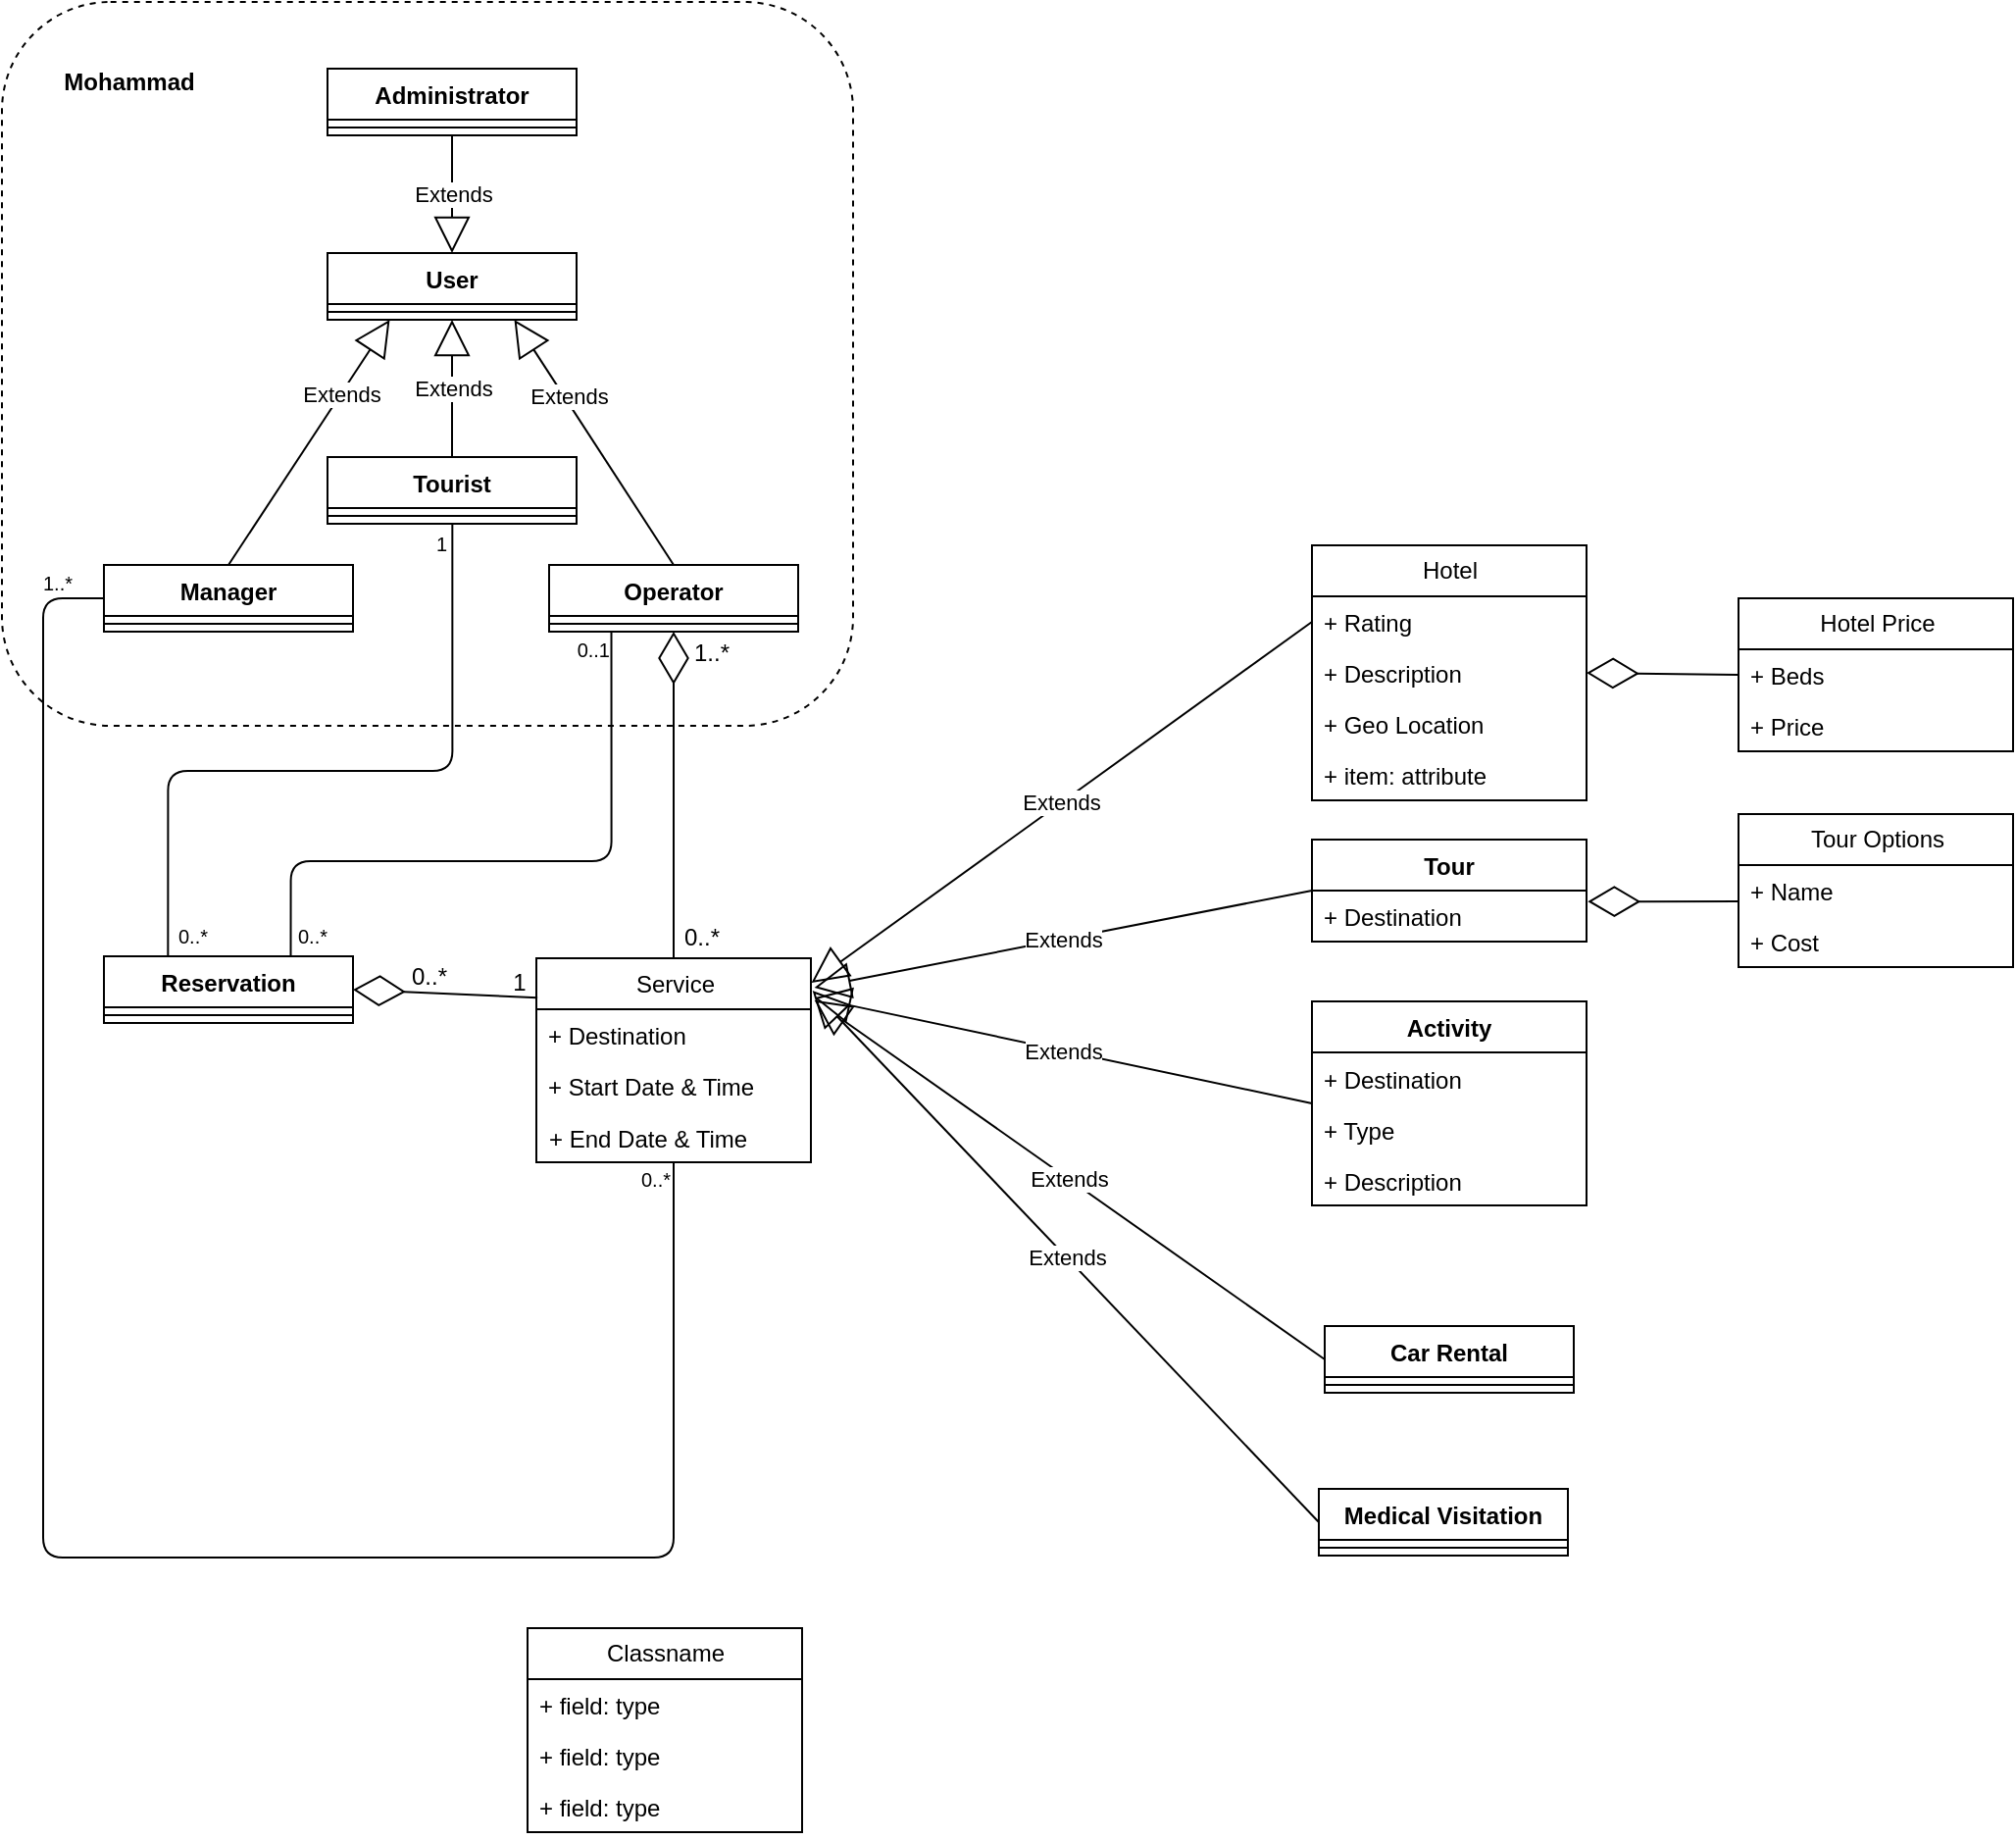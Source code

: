 <mxfile version="12.3.3" type="github" pages="1">
  <diagram name="Page-1" id="929967ad-93f9-6ef4-fab6-5d389245f69c">
    <mxGraphModel dx="1005" dy="547" grid="0" gridSize="10" guides="1" tooltips="1" connect="1" arrows="1" fold="1" page="0" pageScale="1.5" pageWidth="1169" pageHeight="826" background="none" math="0" shadow="0">
      <root>
        <mxCell id="0" style=";html=1;"/>
        <mxCell id="1" style=";html=1;" parent="0"/>
        <mxCell id="-p7RqJdtG0hPDVoNJEHc-12" value="Tourist" style="swimlane;fontStyle=1;align=center;verticalAlign=top;childLayout=stackLayout;horizontal=1;startSize=26;horizontalStack=0;resizeParent=1;resizeParentMax=0;resizeLast=0;collapsible=1;marginBottom=0;" vertex="1" parent="1">
          <mxGeometry x="209" y="451" width="127" height="34" as="geometry"/>
        </mxCell>
        <mxCell id="-p7RqJdtG0hPDVoNJEHc-14" value="" style="line;strokeWidth=1;fillColor=none;align=left;verticalAlign=middle;spacingTop=-1;spacingLeft=3;spacingRight=3;rotatable=0;labelPosition=right;points=[];portConstraint=eastwest;" vertex="1" parent="-p7RqJdtG0hPDVoNJEHc-12">
          <mxGeometry y="26" width="127" height="8" as="geometry"/>
        </mxCell>
        <mxCell id="-p7RqJdtG0hPDVoNJEHc-21" value="User" style="swimlane;fontStyle=1;align=center;verticalAlign=top;childLayout=stackLayout;horizontal=1;startSize=26;horizontalStack=0;resizeParent=1;resizeParentMax=0;resizeLast=0;collapsible=1;marginBottom=0;" vertex="1" parent="1">
          <mxGeometry x="209" y="347" width="127" height="34" as="geometry"/>
        </mxCell>
        <mxCell id="-p7RqJdtG0hPDVoNJEHc-22" value="" style="line;strokeWidth=1;fillColor=none;align=left;verticalAlign=middle;spacingTop=-1;spacingLeft=3;spacingRight=3;rotatable=0;labelPosition=right;points=[];portConstraint=eastwest;" vertex="1" parent="-p7RqJdtG0hPDVoNJEHc-21">
          <mxGeometry y="26" width="127" height="8" as="geometry"/>
        </mxCell>
        <mxCell id="-p7RqJdtG0hPDVoNJEHc-23" value="Extends" style="endArrow=block;endSize=16;endFill=0;html=1;entryX=0.5;entryY=1;entryDx=0;entryDy=0;exitX=0.5;exitY=0;exitDx=0;exitDy=0;" edge="1" parent="1" source="-p7RqJdtG0hPDVoNJEHc-12" target="-p7RqJdtG0hPDVoNJEHc-21">
          <mxGeometry width="160" relative="1" as="geometry">
            <mxPoint x="209" y="546" as="sourcePoint"/>
            <mxPoint x="369" y="546" as="targetPoint"/>
          </mxGeometry>
        </mxCell>
        <mxCell id="-p7RqJdtG0hPDVoNJEHc-26" value="Manager&#xa;" style="swimlane;fontStyle=1;align=center;verticalAlign=top;childLayout=stackLayout;horizontal=1;startSize=26;horizontalStack=0;resizeParent=1;resizeParentMax=0;resizeLast=0;collapsible=1;marginBottom=0;" vertex="1" parent="1">
          <mxGeometry x="95" y="506" width="127" height="34" as="geometry"/>
        </mxCell>
        <mxCell id="-p7RqJdtG0hPDVoNJEHc-27" value="" style="line;strokeWidth=1;fillColor=none;align=left;verticalAlign=middle;spacingTop=-1;spacingLeft=3;spacingRight=3;rotatable=0;labelPosition=right;points=[];portConstraint=eastwest;" vertex="1" parent="-p7RqJdtG0hPDVoNJEHc-26">
          <mxGeometry y="26" width="127" height="8" as="geometry"/>
        </mxCell>
        <mxCell id="-p7RqJdtG0hPDVoNJEHc-28" value="Extends" style="endArrow=block;endSize=16;endFill=0;html=1;exitX=0.5;exitY=0;exitDx=0;exitDy=0;entryX=0.25;entryY=1;entryDx=0;entryDy=0;" edge="1" parent="1" source="-p7RqJdtG0hPDVoNJEHc-26" target="-p7RqJdtG0hPDVoNJEHc-21">
          <mxGeometry x="0.383" y="-1" width="160" relative="1" as="geometry">
            <mxPoint x="378" y="546" as="sourcePoint"/>
            <mxPoint x="317" y="396" as="targetPoint"/>
            <mxPoint y="-1" as="offset"/>
          </mxGeometry>
        </mxCell>
        <mxCell id="-p7RqJdtG0hPDVoNJEHc-29" value="Operator" style="swimlane;fontStyle=1;align=center;verticalAlign=top;childLayout=stackLayout;horizontal=1;startSize=26;horizontalStack=0;resizeParent=1;resizeParentMax=0;resizeLast=0;collapsible=1;marginBottom=0;" vertex="1" parent="1">
          <mxGeometry x="322" y="506" width="127" height="34" as="geometry"/>
        </mxCell>
        <mxCell id="-p7RqJdtG0hPDVoNJEHc-30" value="" style="line;strokeWidth=1;fillColor=none;align=left;verticalAlign=middle;spacingTop=-1;spacingLeft=3;spacingRight=3;rotatable=0;labelPosition=right;points=[];portConstraint=eastwest;" vertex="1" parent="-p7RqJdtG0hPDVoNJEHc-29">
          <mxGeometry y="26" width="127" height="8" as="geometry"/>
        </mxCell>
        <mxCell id="-p7RqJdtG0hPDVoNJEHc-31" value="Extends" style="endArrow=block;endSize=16;endFill=0;html=1;exitX=0.5;exitY=0;exitDx=0;exitDy=0;entryX=0.75;entryY=1;entryDx=0;entryDy=0;" edge="1" parent="1" source="-p7RqJdtG0hPDVoNJEHc-29" target="-p7RqJdtG0hPDVoNJEHc-21">
          <mxGeometry x="0.358" y="-2" width="160" relative="1" as="geometry">
            <mxPoint x="473" y="444" as="sourcePoint"/>
            <mxPoint x="619.75" y="262" as="targetPoint"/>
            <mxPoint as="offset"/>
          </mxGeometry>
        </mxCell>
        <mxCell id="-p7RqJdtG0hPDVoNJEHc-34" value="Administrator" style="swimlane;fontStyle=1;align=center;verticalAlign=top;childLayout=stackLayout;horizontal=1;startSize=26;horizontalStack=0;resizeParent=1;resizeParentMax=0;resizeLast=0;collapsible=1;marginBottom=0;" vertex="1" parent="1">
          <mxGeometry x="209" y="253" width="127" height="34" as="geometry"/>
        </mxCell>
        <mxCell id="-p7RqJdtG0hPDVoNJEHc-35" value="" style="line;strokeWidth=1;fillColor=none;align=left;verticalAlign=middle;spacingTop=-1;spacingLeft=3;spacingRight=3;rotatable=0;labelPosition=right;points=[];portConstraint=eastwest;" vertex="1" parent="-p7RqJdtG0hPDVoNJEHc-34">
          <mxGeometry y="26" width="127" height="8" as="geometry"/>
        </mxCell>
        <mxCell id="-p7RqJdtG0hPDVoNJEHc-36" value="Extends" style="endArrow=block;endSize=16;endFill=0;html=1;entryX=0.5;entryY=0;entryDx=0;entryDy=0;exitX=0.5;exitY=1;exitDx=0;exitDy=0;" edge="1" parent="1" source="-p7RqJdtG0hPDVoNJEHc-34" target="-p7RqJdtG0hPDVoNJEHc-21">
          <mxGeometry width="160" relative="1" as="geometry">
            <mxPoint x="95" y="601" as="sourcePoint"/>
            <mxPoint x="255" y="601" as="targetPoint"/>
          </mxGeometry>
        </mxCell>
        <mxCell id="-p7RqJdtG0hPDVoNJEHc-68" value="Reservation" style="swimlane;fontStyle=1;align=center;verticalAlign=top;childLayout=stackLayout;horizontal=1;startSize=26;horizontalStack=0;resizeParent=1;resizeParentMax=0;resizeLast=0;collapsible=1;marginBottom=0;" vertex="1" parent="1">
          <mxGeometry x="95" y="705.5" width="127" height="34" as="geometry"/>
        </mxCell>
        <mxCell id="-p7RqJdtG0hPDVoNJEHc-69" value="" style="line;strokeWidth=1;fillColor=none;align=left;verticalAlign=middle;spacingTop=-1;spacingLeft=3;spacingRight=3;rotatable=0;labelPosition=right;points=[];portConstraint=eastwest;" vertex="1" parent="-p7RqJdtG0hPDVoNJEHc-68">
          <mxGeometry y="26" width="127" height="8" as="geometry"/>
        </mxCell>
        <mxCell id="-p7RqJdtG0hPDVoNJEHc-74" value="Tour" style="swimlane;fontStyle=1;align=center;verticalAlign=top;childLayout=stackLayout;horizontal=1;startSize=26;horizontalStack=0;resizeParent=1;resizeParentMax=0;resizeLast=0;collapsible=1;marginBottom=0;labelBackgroundColor=none;strokeWidth=1;" vertex="1" parent="1">
          <mxGeometry x="711" y="646" width="140" height="52" as="geometry"/>
        </mxCell>
        <mxCell id="-p7RqJdtG0hPDVoNJEHc-144" value="&lt;div&gt;+ Destination&lt;/div&gt;" style="text;strokeColor=none;fillColor=none;align=left;verticalAlign=top;spacingLeft=4;spacingRight=4;overflow=hidden;rotatable=0;points=[[0,0.5],[1,0.5]];portConstraint=eastwest;dashed=1;labelBackgroundColor=none;html=1;" vertex="1" parent="-p7RqJdtG0hPDVoNJEHc-74">
          <mxGeometry y="26" width="140" height="26" as="geometry"/>
        </mxCell>
        <mxCell id="-p7RqJdtG0hPDVoNJEHc-76" value="Activity" style="swimlane;fontStyle=1;align=center;verticalAlign=top;childLayout=stackLayout;horizontal=1;startSize=26;horizontalStack=0;resizeParent=1;resizeParentMax=0;resizeLast=0;collapsible=1;marginBottom=0;labelBackgroundColor=none;strokeWidth=1;" vertex="1" parent="1">
          <mxGeometry x="711" y="728.5" width="140" height="104" as="geometry"/>
        </mxCell>
        <mxCell id="-p7RqJdtG0hPDVoNJEHc-151" value="+ Destination" style="text;strokeColor=none;fillColor=none;align=left;verticalAlign=top;spacingLeft=4;spacingRight=4;overflow=hidden;rotatable=0;points=[[0,0.5],[1,0.5]];portConstraint=eastwest;labelBackgroundColor=none;html=1;" vertex="1" parent="-p7RqJdtG0hPDVoNJEHc-76">
          <mxGeometry y="26" width="140" height="26" as="geometry"/>
        </mxCell>
        <mxCell id="-p7RqJdtG0hPDVoNJEHc-152" value="+ Type" style="text;strokeColor=none;fillColor=none;align=left;verticalAlign=top;spacingLeft=4;spacingRight=4;overflow=hidden;rotatable=0;points=[[0,0.5],[1,0.5]];portConstraint=eastwest;labelBackgroundColor=none;html=1;" vertex="1" parent="-p7RqJdtG0hPDVoNJEHc-76">
          <mxGeometry y="52" width="140" height="26" as="geometry"/>
        </mxCell>
        <mxCell id="-p7RqJdtG0hPDVoNJEHc-154" value="+ Description" style="text;strokeColor=none;fillColor=none;align=left;verticalAlign=top;spacingLeft=4;spacingRight=4;overflow=hidden;rotatable=0;points=[[0,0.5],[1,0.5]];portConstraint=eastwest;labelBackgroundColor=none;html=1;" vertex="1" parent="-p7RqJdtG0hPDVoNJEHc-76">
          <mxGeometry y="78" width="140" height="26" as="geometry"/>
        </mxCell>
        <mxCell id="-p7RqJdtG0hPDVoNJEHc-78" value="Car Rental" style="swimlane;fontStyle=1;align=center;verticalAlign=top;childLayout=stackLayout;horizontal=1;startSize=26;horizontalStack=0;resizeParent=1;resizeParentMax=0;resizeLast=0;collapsible=1;marginBottom=0;labelBackgroundColor=none;" vertex="1" parent="1">
          <mxGeometry x="717.5" y="894" width="127" height="34" as="geometry"/>
        </mxCell>
        <mxCell id="-p7RqJdtG0hPDVoNJEHc-79" value="" style="line;strokeWidth=1;fillColor=none;align=left;verticalAlign=middle;spacingTop=-1;spacingLeft=3;spacingRight=3;rotatable=0;labelPosition=right;points=[];portConstraint=eastwest;" vertex="1" parent="-p7RqJdtG0hPDVoNJEHc-78">
          <mxGeometry y="26" width="127" height="8" as="geometry"/>
        </mxCell>
        <mxCell id="-p7RqJdtG0hPDVoNJEHc-80" value="Medical Visitation" style="swimlane;fontStyle=1;align=center;verticalAlign=top;childLayout=stackLayout;horizontal=1;startSize=26;horizontalStack=0;resizeParent=1;resizeParentMax=0;resizeLast=0;collapsible=1;marginBottom=0;labelBackgroundColor=none;" vertex="1" parent="1">
          <mxGeometry x="714.5" y="977" width="127" height="34" as="geometry"/>
        </mxCell>
        <mxCell id="-p7RqJdtG0hPDVoNJEHc-81" value="" style="line;strokeWidth=1;fillColor=none;align=left;verticalAlign=middle;spacingTop=-1;spacingLeft=3;spacingRight=3;rotatable=0;labelPosition=right;points=[];portConstraint=eastwest;" vertex="1" parent="-p7RqJdtG0hPDVoNJEHc-80">
          <mxGeometry y="26" width="127" height="8" as="geometry"/>
        </mxCell>
        <mxCell id="-p7RqJdtG0hPDVoNJEHc-82" value="Extends" style="endArrow=block;endSize=16;endFill=0;html=1;entryX=1.002;entryY=0.12;entryDx=0;entryDy=0;exitX=0;exitY=0.5;exitDx=0;exitDy=0;entryPerimeter=0;" edge="1" parent="1" source="-p7RqJdtG0hPDVoNJEHc-128" target="-p7RqJdtG0hPDVoNJEHc-122">
          <mxGeometry width="160" relative="1" as="geometry">
            <mxPoint x="337.5" y="826.5" as="sourcePoint"/>
            <mxPoint x="449" y="735" as="targetPoint"/>
          </mxGeometry>
        </mxCell>
        <mxCell id="-p7RqJdtG0hPDVoNJEHc-83" value="Extends" style="endArrow=block;endSize=16;endFill=0;html=1;entryX=1.013;entryY=0.144;entryDx=0;entryDy=0;exitX=0;exitY=0.5;exitDx=0;exitDy=0;entryPerimeter=0;" edge="1" parent="1" source="-p7RqJdtG0hPDVoNJEHc-74" target="-p7RqJdtG0hPDVoNJEHc-122">
          <mxGeometry width="160" relative="1" as="geometry">
            <mxPoint x="563" y="611" as="sourcePoint"/>
            <mxPoint x="449" y="764" as="targetPoint"/>
          </mxGeometry>
        </mxCell>
        <mxCell id="-p7RqJdtG0hPDVoNJEHc-84" value="Extends" style="endArrow=block;endSize=16;endFill=0;html=1;exitX=0;exitY=0.5;exitDx=0;exitDy=0;entryX=1.013;entryY=0.194;entryDx=0;entryDy=0;entryPerimeter=0;" edge="1" parent="1" source="-p7RqJdtG0hPDVoNJEHc-76" target="-p7RqJdtG0hPDVoNJEHc-122">
          <mxGeometry width="160" relative="1" as="geometry">
            <mxPoint x="563" y="671" as="sourcePoint"/>
            <mxPoint x="449" y="764" as="targetPoint"/>
          </mxGeometry>
        </mxCell>
        <mxCell id="-p7RqJdtG0hPDVoNJEHc-85" value="Extends" style="endArrow=block;endSize=16;endFill=0;html=1;exitX=0;exitY=0.5;exitDx=0;exitDy=0;entryX=1.013;entryY=0.205;entryDx=0;entryDy=0;entryPerimeter=0;" edge="1" parent="1" source="-p7RqJdtG0hPDVoNJEHc-78" target="-p7RqJdtG0hPDVoNJEHc-122">
          <mxGeometry width="160" relative="1" as="geometry">
            <mxPoint x="563" y="730" as="sourcePoint"/>
            <mxPoint x="447.984" y="751.82" as="targetPoint"/>
          </mxGeometry>
        </mxCell>
        <mxCell id="-p7RqJdtG0hPDVoNJEHc-86" value="Extends" style="endArrow=block;endSize=16;endFill=0;html=1;entryX=1.006;entryY=0.159;entryDx=0;entryDy=0;exitX=0;exitY=0.5;exitDx=0;exitDy=0;entryPerimeter=0;" edge="1" parent="1" source="-p7RqJdtG0hPDVoNJEHc-80" target="-p7RqJdtG0hPDVoNJEHc-122">
          <mxGeometry width="160" relative="1" as="geometry">
            <mxPoint x="563" y="792" as="sourcePoint"/>
            <mxPoint x="449" y="793" as="targetPoint"/>
          </mxGeometry>
        </mxCell>
        <mxCell id="-p7RqJdtG0hPDVoNJEHc-87" value="" style="endArrow=diamondThin;endFill=0;endSize=24;html=1;entryX=1;entryY=0.5;entryDx=0;entryDy=0;exitX=0.004;exitY=0.193;exitDx=0;exitDy=0;exitPerimeter=0;" edge="1" parent="1" source="-p7RqJdtG0hPDVoNJEHc-122" target="-p7RqJdtG0hPDVoNJEHc-68">
          <mxGeometry width="160" relative="1" as="geometry">
            <mxPoint x="322" y="764" as="sourcePoint"/>
            <mxPoint x="345.5" y="798.5" as="targetPoint"/>
          </mxGeometry>
        </mxCell>
        <mxCell id="-p7RqJdtG0hPDVoNJEHc-88" value="1..*" style="text;html=1;strokeColor=none;fillColor=none;align=center;verticalAlign=middle;whiteSpace=wrap;rounded=0;labelBackgroundColor=none;" vertex="1" parent="1">
          <mxGeometry x="391" y="541" width="28" height="20" as="geometry"/>
        </mxCell>
        <mxCell id="-p7RqJdtG0hPDVoNJEHc-89" value="1" style="text;html=1;strokeColor=none;fillColor=none;align=center;verticalAlign=middle;whiteSpace=wrap;rounded=0;labelBackgroundColor=none;" vertex="1" parent="1">
          <mxGeometry x="293" y="708.5" width="28" height="20" as="geometry"/>
        </mxCell>
        <mxCell id="-p7RqJdtG0hPDVoNJEHc-92" value="" style="endArrow=none;html=1;edgeStyle=orthogonalEdgeStyle;entryX=0.5;entryY=1;entryDx=0;entryDy=0;exitX=0.25;exitY=0;exitDx=0;exitDy=0;" edge="1" parent="1">
          <mxGeometry relative="1" as="geometry">
            <mxPoint x="127.667" y="705.333" as="sourcePoint"/>
            <mxPoint x="272.667" y="485.333" as="targetPoint"/>
            <Array as="points">
              <mxPoint x="127.5" y="611"/>
              <mxPoint x="272.5" y="611"/>
            </Array>
          </mxGeometry>
        </mxCell>
        <mxCell id="-p7RqJdtG0hPDVoNJEHc-93" value="0..*" style="resizable=0;html=1;align=left;verticalAlign=bottom;labelBackgroundColor=#ffffff;fontSize=10;" connectable="0" vertex="1" parent="-p7RqJdtG0hPDVoNJEHc-92">
          <mxGeometry x="-1" relative="1" as="geometry">
            <mxPoint x="3" y="-2" as="offset"/>
          </mxGeometry>
        </mxCell>
        <mxCell id="-p7RqJdtG0hPDVoNJEHc-94" value="1" style="resizable=0;html=1;align=right;verticalAlign=bottom;labelBackgroundColor=#ffffff;fontSize=10;" connectable="0" vertex="1" parent="-p7RqJdtG0hPDVoNJEHc-92">
          <mxGeometry x="1" relative="1" as="geometry">
            <mxPoint x="-2" y="18" as="offset"/>
          </mxGeometry>
        </mxCell>
        <mxCell id="-p7RqJdtG0hPDVoNJEHc-95" value="" style="endArrow=none;html=1;edgeStyle=orthogonalEdgeStyle;exitX=0.75;exitY=0;exitDx=0;exitDy=0;entryX=0.25;entryY=1;entryDx=0;entryDy=0;" edge="1" parent="1" source="-p7RqJdtG0hPDVoNJEHc-68" target="-p7RqJdtG0hPDVoNJEHc-29">
          <mxGeometry relative="1" as="geometry">
            <mxPoint x="178.5" y="798.5" as="sourcePoint"/>
            <mxPoint x="350" y="564" as="targetPoint"/>
            <Array as="points">
              <mxPoint x="191" y="657"/>
              <mxPoint x="354" y="657"/>
            </Array>
          </mxGeometry>
        </mxCell>
        <mxCell id="-p7RqJdtG0hPDVoNJEHc-96" value="0..*" style="resizable=0;html=1;align=left;verticalAlign=bottom;labelBackgroundColor=#ffffff;fontSize=10;" connectable="0" vertex="1" parent="-p7RqJdtG0hPDVoNJEHc-95">
          <mxGeometry x="-1" relative="1" as="geometry">
            <mxPoint x="2" y="-2" as="offset"/>
          </mxGeometry>
        </mxCell>
        <mxCell id="-p7RqJdtG0hPDVoNJEHc-97" value="0..1" style="resizable=0;html=1;align=right;verticalAlign=bottom;labelBackgroundColor=#ffffff;fontSize=10;" connectable="0" vertex="1" parent="-p7RqJdtG0hPDVoNJEHc-95">
          <mxGeometry x="1" relative="1" as="geometry">
            <mxPoint y="17" as="offset"/>
          </mxGeometry>
        </mxCell>
        <mxCell id="-p7RqJdtG0hPDVoNJEHc-98" value="" style="endArrow=none;html=1;edgeStyle=orthogonalEdgeStyle;entryX=0.5;entryY=1;entryDx=0;entryDy=0;exitX=0;exitY=0.5;exitDx=0;exitDy=0;" edge="1" parent="1" source="-p7RqJdtG0hPDVoNJEHc-26" target="-p7RqJdtG0hPDVoNJEHc-122">
          <mxGeometry relative="1" as="geometry">
            <mxPoint x="171" y="553" as="sourcePoint"/>
            <mxPoint x="386" y="822" as="targetPoint"/>
            <Array as="points">
              <mxPoint x="64" y="523"/>
              <mxPoint x="64" y="1012"/>
              <mxPoint x="386" y="1012"/>
            </Array>
          </mxGeometry>
        </mxCell>
        <mxCell id="-p7RqJdtG0hPDVoNJEHc-99" value="1..*" style="resizable=0;html=1;align=left;verticalAlign=bottom;labelBackgroundColor=#ffffff;fontSize=10;" connectable="0" vertex="1" parent="-p7RqJdtG0hPDVoNJEHc-98">
          <mxGeometry x="-1" relative="1" as="geometry">
            <mxPoint x="-33.5" as="offset"/>
          </mxGeometry>
        </mxCell>
        <mxCell id="-p7RqJdtG0hPDVoNJEHc-100" value="0..*" style="resizable=0;html=1;align=right;verticalAlign=bottom;labelBackgroundColor=#ffffff;fontSize=10;" connectable="0" vertex="1" parent="-p7RqJdtG0hPDVoNJEHc-98">
          <mxGeometry x="1" relative="1" as="geometry">
            <mxPoint x="-1" y="16.5" as="offset"/>
          </mxGeometry>
        </mxCell>
        <mxCell id="-p7RqJdtG0hPDVoNJEHc-102" value="" style="endArrow=diamondThin;endFill=0;endSize=24;html=1;entryX=0.5;entryY=1;entryDx=0;entryDy=0;exitX=0.5;exitY=0;exitDx=0;exitDy=0;" edge="1" parent="1" source="-p7RqJdtG0hPDVoNJEHc-122" target="-p7RqJdtG0hPDVoNJEHc-29">
          <mxGeometry width="160" relative="1" as="geometry">
            <mxPoint x="385.5" y="706" as="sourcePoint"/>
            <mxPoint x="263" y="815.5" as="targetPoint"/>
          </mxGeometry>
        </mxCell>
        <mxCell id="-p7RqJdtG0hPDVoNJEHc-104" value="0..*" style="text;html=1;strokeColor=none;fillColor=none;align=center;verticalAlign=middle;whiteSpace=wrap;rounded=0;labelBackgroundColor=none;" vertex="1" parent="1">
          <mxGeometry x="246.5" y="705.5" width="28" height="20" as="geometry"/>
        </mxCell>
        <mxCell id="-p7RqJdtG0hPDVoNJEHc-105" value="0..*" style="text;html=1;strokeColor=none;fillColor=none;align=center;verticalAlign=middle;whiteSpace=wrap;rounded=0;labelBackgroundColor=none;" vertex="1" parent="1">
          <mxGeometry x="385.5" y="685.5" width="28" height="20" as="geometry"/>
        </mxCell>
        <mxCell id="-p7RqJdtG0hPDVoNJEHc-122" value="Service" style="swimlane;fontStyle=0;childLayout=stackLayout;horizontal=1;startSize=26;fillColor=none;horizontalStack=0;resizeParent=1;resizeParentMax=0;resizeLast=0;collapsible=1;marginBottom=0;labelBackgroundColor=none;html=1;" vertex="1" parent="1">
          <mxGeometry x="315.5" y="706.5" width="140" height="104" as="geometry"/>
        </mxCell>
        <mxCell id="-p7RqJdtG0hPDVoNJEHc-123" value="+ Destination" style="text;strokeColor=none;fillColor=none;align=left;verticalAlign=top;spacingLeft=4;spacingRight=4;overflow=hidden;rotatable=0;points=[[0,0.5],[1,0.5]];portConstraint=eastwest;" vertex="1" parent="-p7RqJdtG0hPDVoNJEHc-122">
          <mxGeometry y="26" width="140" height="26" as="geometry"/>
        </mxCell>
        <mxCell id="-p7RqJdtG0hPDVoNJEHc-124" value="+ Start Date &amp; Time" style="text;strokeColor=none;fillColor=none;align=left;verticalAlign=top;spacingLeft=4;spacingRight=4;overflow=hidden;rotatable=0;points=[[0,0.5],[1,0.5]];portConstraint=eastwest;" vertex="1" parent="-p7RqJdtG0hPDVoNJEHc-122">
          <mxGeometry y="52" width="140" height="26" as="geometry"/>
        </mxCell>
        <mxCell id="-p7RqJdtG0hPDVoNJEHc-126" value="+ End Date &amp;amp; Time" style="text;strokeColor=none;fillColor=none;align=left;verticalAlign=top;spacingLeft=4;spacingRight=4;overflow=hidden;rotatable=0;points=[[0,0.5],[1,0.5]];portConstraint=eastwest;labelBackgroundColor=none;html=1;" vertex="1" parent="-p7RqJdtG0hPDVoNJEHc-122">
          <mxGeometry y="78" width="140" height="26" as="geometry"/>
        </mxCell>
        <mxCell id="-p7RqJdtG0hPDVoNJEHc-127" value="Hotel" style="swimlane;fontStyle=0;childLayout=stackLayout;horizontal=1;startSize=26;fillColor=none;horizontalStack=0;resizeParent=1;resizeParentMax=0;resizeLast=0;collapsible=1;marginBottom=0;labelBackgroundColor=none;html=1;" vertex="1" parent="1">
          <mxGeometry x="711" y="496" width="140" height="130" as="geometry"/>
        </mxCell>
        <mxCell id="-p7RqJdtG0hPDVoNJEHc-128" value="+ Rating" style="text;strokeColor=none;fillColor=none;align=left;verticalAlign=top;spacingLeft=4;spacingRight=4;overflow=hidden;rotatable=0;points=[[0,0.5],[1,0.5]];portConstraint=eastwest;" vertex="1" parent="-p7RqJdtG0hPDVoNJEHc-127">
          <mxGeometry y="26" width="140" height="26" as="geometry"/>
        </mxCell>
        <mxCell id="-p7RqJdtG0hPDVoNJEHc-129" value="+ Description" style="text;strokeColor=none;fillColor=none;align=left;verticalAlign=top;spacingLeft=4;spacingRight=4;overflow=hidden;rotatable=0;points=[[0,0.5],[1,0.5]];portConstraint=eastwest;" vertex="1" parent="-p7RqJdtG0hPDVoNJEHc-127">
          <mxGeometry y="52" width="140" height="26" as="geometry"/>
        </mxCell>
        <mxCell id="-p7RqJdtG0hPDVoNJEHc-130" value="+ Geo Location" style="text;strokeColor=none;fillColor=none;align=left;verticalAlign=top;spacingLeft=4;spacingRight=4;overflow=hidden;rotatable=0;points=[[0,0.5],[1,0.5]];portConstraint=eastwest;" vertex="1" parent="-p7RqJdtG0hPDVoNJEHc-127">
          <mxGeometry y="78" width="140" height="26" as="geometry"/>
        </mxCell>
        <mxCell id="-p7RqJdtG0hPDVoNJEHc-131" value="+ item: attribute" style="text;strokeColor=none;fillColor=none;align=left;verticalAlign=top;spacingLeft=4;spacingRight=4;overflow=hidden;rotatable=0;points=[[0,0.5],[1,0.5]];portConstraint=eastwest;labelBackgroundColor=none;html=1;" vertex="1" parent="-p7RqJdtG0hPDVoNJEHc-127">
          <mxGeometry y="104" width="140" height="26" as="geometry"/>
        </mxCell>
        <mxCell id="-p7RqJdtG0hPDVoNJEHc-132" value="Classname" style="swimlane;fontStyle=0;childLayout=stackLayout;horizontal=1;startSize=26;fillColor=none;horizontalStack=0;resizeParent=1;resizeParentMax=0;resizeLast=0;collapsible=1;marginBottom=0;labelBackgroundColor=none;html=1;" vertex="1" parent="1">
          <mxGeometry x="311" y="1048" width="140" height="104" as="geometry"/>
        </mxCell>
        <mxCell id="-p7RqJdtG0hPDVoNJEHc-133" value="+ field: type" style="text;strokeColor=none;fillColor=none;align=left;verticalAlign=top;spacingLeft=4;spacingRight=4;overflow=hidden;rotatable=0;points=[[0,0.5],[1,0.5]];portConstraint=eastwest;" vertex="1" parent="-p7RqJdtG0hPDVoNJEHc-132">
          <mxGeometry y="26" width="140" height="26" as="geometry"/>
        </mxCell>
        <mxCell id="-p7RqJdtG0hPDVoNJEHc-134" value="+ field: type" style="text;strokeColor=none;fillColor=none;align=left;verticalAlign=top;spacingLeft=4;spacingRight=4;overflow=hidden;rotatable=0;points=[[0,0.5],[1,0.5]];portConstraint=eastwest;" vertex="1" parent="-p7RqJdtG0hPDVoNJEHc-132">
          <mxGeometry y="52" width="140" height="26" as="geometry"/>
        </mxCell>
        <mxCell id="-p7RqJdtG0hPDVoNJEHc-135" value="+ field: type" style="text;strokeColor=none;fillColor=none;align=left;verticalAlign=top;spacingLeft=4;spacingRight=4;overflow=hidden;rotatable=0;points=[[0,0.5],[1,0.5]];portConstraint=eastwest;" vertex="1" parent="-p7RqJdtG0hPDVoNJEHc-132">
          <mxGeometry y="78" width="140" height="26" as="geometry"/>
        </mxCell>
        <mxCell id="-p7RqJdtG0hPDVoNJEHc-137" value="Hotel Price" style="swimlane;fontStyle=0;childLayout=stackLayout;horizontal=1;startSize=26;fillColor=none;horizontalStack=0;resizeParent=1;resizeParentMax=0;resizeLast=0;collapsible=1;marginBottom=0;labelBackgroundColor=none;html=1;" vertex="1" parent="1">
          <mxGeometry x="928.5" y="523" width="140" height="78" as="geometry"/>
        </mxCell>
        <mxCell id="-p7RqJdtG0hPDVoNJEHc-138" value="+ Beds" style="text;strokeColor=none;fillColor=none;align=left;verticalAlign=top;spacingLeft=4;spacingRight=4;overflow=hidden;rotatable=0;points=[[0,0.5],[1,0.5]];portConstraint=eastwest;" vertex="1" parent="-p7RqJdtG0hPDVoNJEHc-137">
          <mxGeometry y="26" width="140" height="26" as="geometry"/>
        </mxCell>
        <mxCell id="-p7RqJdtG0hPDVoNJEHc-139" value="+ Price" style="text;strokeColor=none;fillColor=none;align=left;verticalAlign=top;spacingLeft=4;spacingRight=4;overflow=hidden;rotatable=0;points=[[0,0.5],[1,0.5]];portConstraint=eastwest;" vertex="1" parent="-p7RqJdtG0hPDVoNJEHc-137">
          <mxGeometry y="52" width="140" height="26" as="geometry"/>
        </mxCell>
        <mxCell id="-p7RqJdtG0hPDVoNJEHc-141" value="" style="endArrow=diamondThin;endFill=0;endSize=24;html=1;entryX=1;entryY=0.5;entryDx=0;entryDy=0;exitX=0;exitY=0.5;exitDx=0;exitDy=0;" edge="1" parent="1" source="-p7RqJdtG0hPDVoNJEHc-138" target="-p7RqJdtG0hPDVoNJEHc-129">
          <mxGeometry width="160" relative="1" as="geometry">
            <mxPoint x="237" y="1175" as="sourcePoint"/>
            <mxPoint x="397" y="1175" as="targetPoint"/>
          </mxGeometry>
        </mxCell>
        <mxCell id="-p7RqJdtG0hPDVoNJEHc-142" value="" style="rounded=1;whiteSpace=wrap;html=1;labelBackgroundColor=none;fillColor=none;dashed=1;" vertex="1" parent="1">
          <mxGeometry x="43" y="219" width="434" height="369" as="geometry"/>
        </mxCell>
        <mxCell id="-p7RqJdtG0hPDVoNJEHc-143" value="Mohammad" style="text;html=1;strokeColor=none;fillColor=none;align=center;verticalAlign=middle;whiteSpace=wrap;rounded=0;dashed=1;labelBackgroundColor=none;fontStyle=1" vertex="1" parent="1">
          <mxGeometry x="87.5" y="250" width="40" height="20" as="geometry"/>
        </mxCell>
        <mxCell id="-p7RqJdtG0hPDVoNJEHc-146" value="Tour Options" style="swimlane;fontStyle=0;childLayout=stackLayout;horizontal=1;startSize=26;fillColor=none;horizontalStack=0;resizeParent=1;resizeParentMax=0;resizeLast=0;collapsible=1;marginBottom=0;labelBackgroundColor=none;html=1;labelBorderColor=none;" vertex="1" parent="1">
          <mxGeometry x="928.5" y="633" width="140" height="78" as="geometry"/>
        </mxCell>
        <mxCell id="-p7RqJdtG0hPDVoNJEHc-147" value="+ Name" style="text;strokeColor=none;fillColor=none;align=left;verticalAlign=top;spacingLeft=4;spacingRight=4;overflow=hidden;rotatable=0;points=[[0,0.5],[1,0.5]];portConstraint=eastwest;" vertex="1" parent="-p7RqJdtG0hPDVoNJEHc-146">
          <mxGeometry y="26" width="140" height="26" as="geometry"/>
        </mxCell>
        <mxCell id="-p7RqJdtG0hPDVoNJEHc-148" value="+ Cost" style="text;strokeColor=none;fillColor=none;align=left;verticalAlign=top;spacingLeft=4;spacingRight=4;overflow=hidden;rotatable=0;points=[[0,0.5],[1,0.5]];portConstraint=eastwest;" vertex="1" parent="-p7RqJdtG0hPDVoNJEHc-146">
          <mxGeometry y="52" width="140" height="26" as="geometry"/>
        </mxCell>
        <mxCell id="-p7RqJdtG0hPDVoNJEHc-150" value="" style="endArrow=diamondThin;endFill=0;endSize=24;html=1;entryX=1.005;entryY=0.216;entryDx=0;entryDy=0;exitX=0;exitY=0.5;exitDx=0;exitDy=0;entryPerimeter=0;" edge="1" parent="1" target="-p7RqJdtG0hPDVoNJEHc-144">
          <mxGeometry width="160" relative="1" as="geometry">
            <mxPoint x="928.5" y="677.5" as="sourcePoint"/>
            <mxPoint x="851" y="676.5" as="targetPoint"/>
          </mxGeometry>
        </mxCell>
      </root>
    </mxGraphModel>
  </diagram>
</mxfile>

